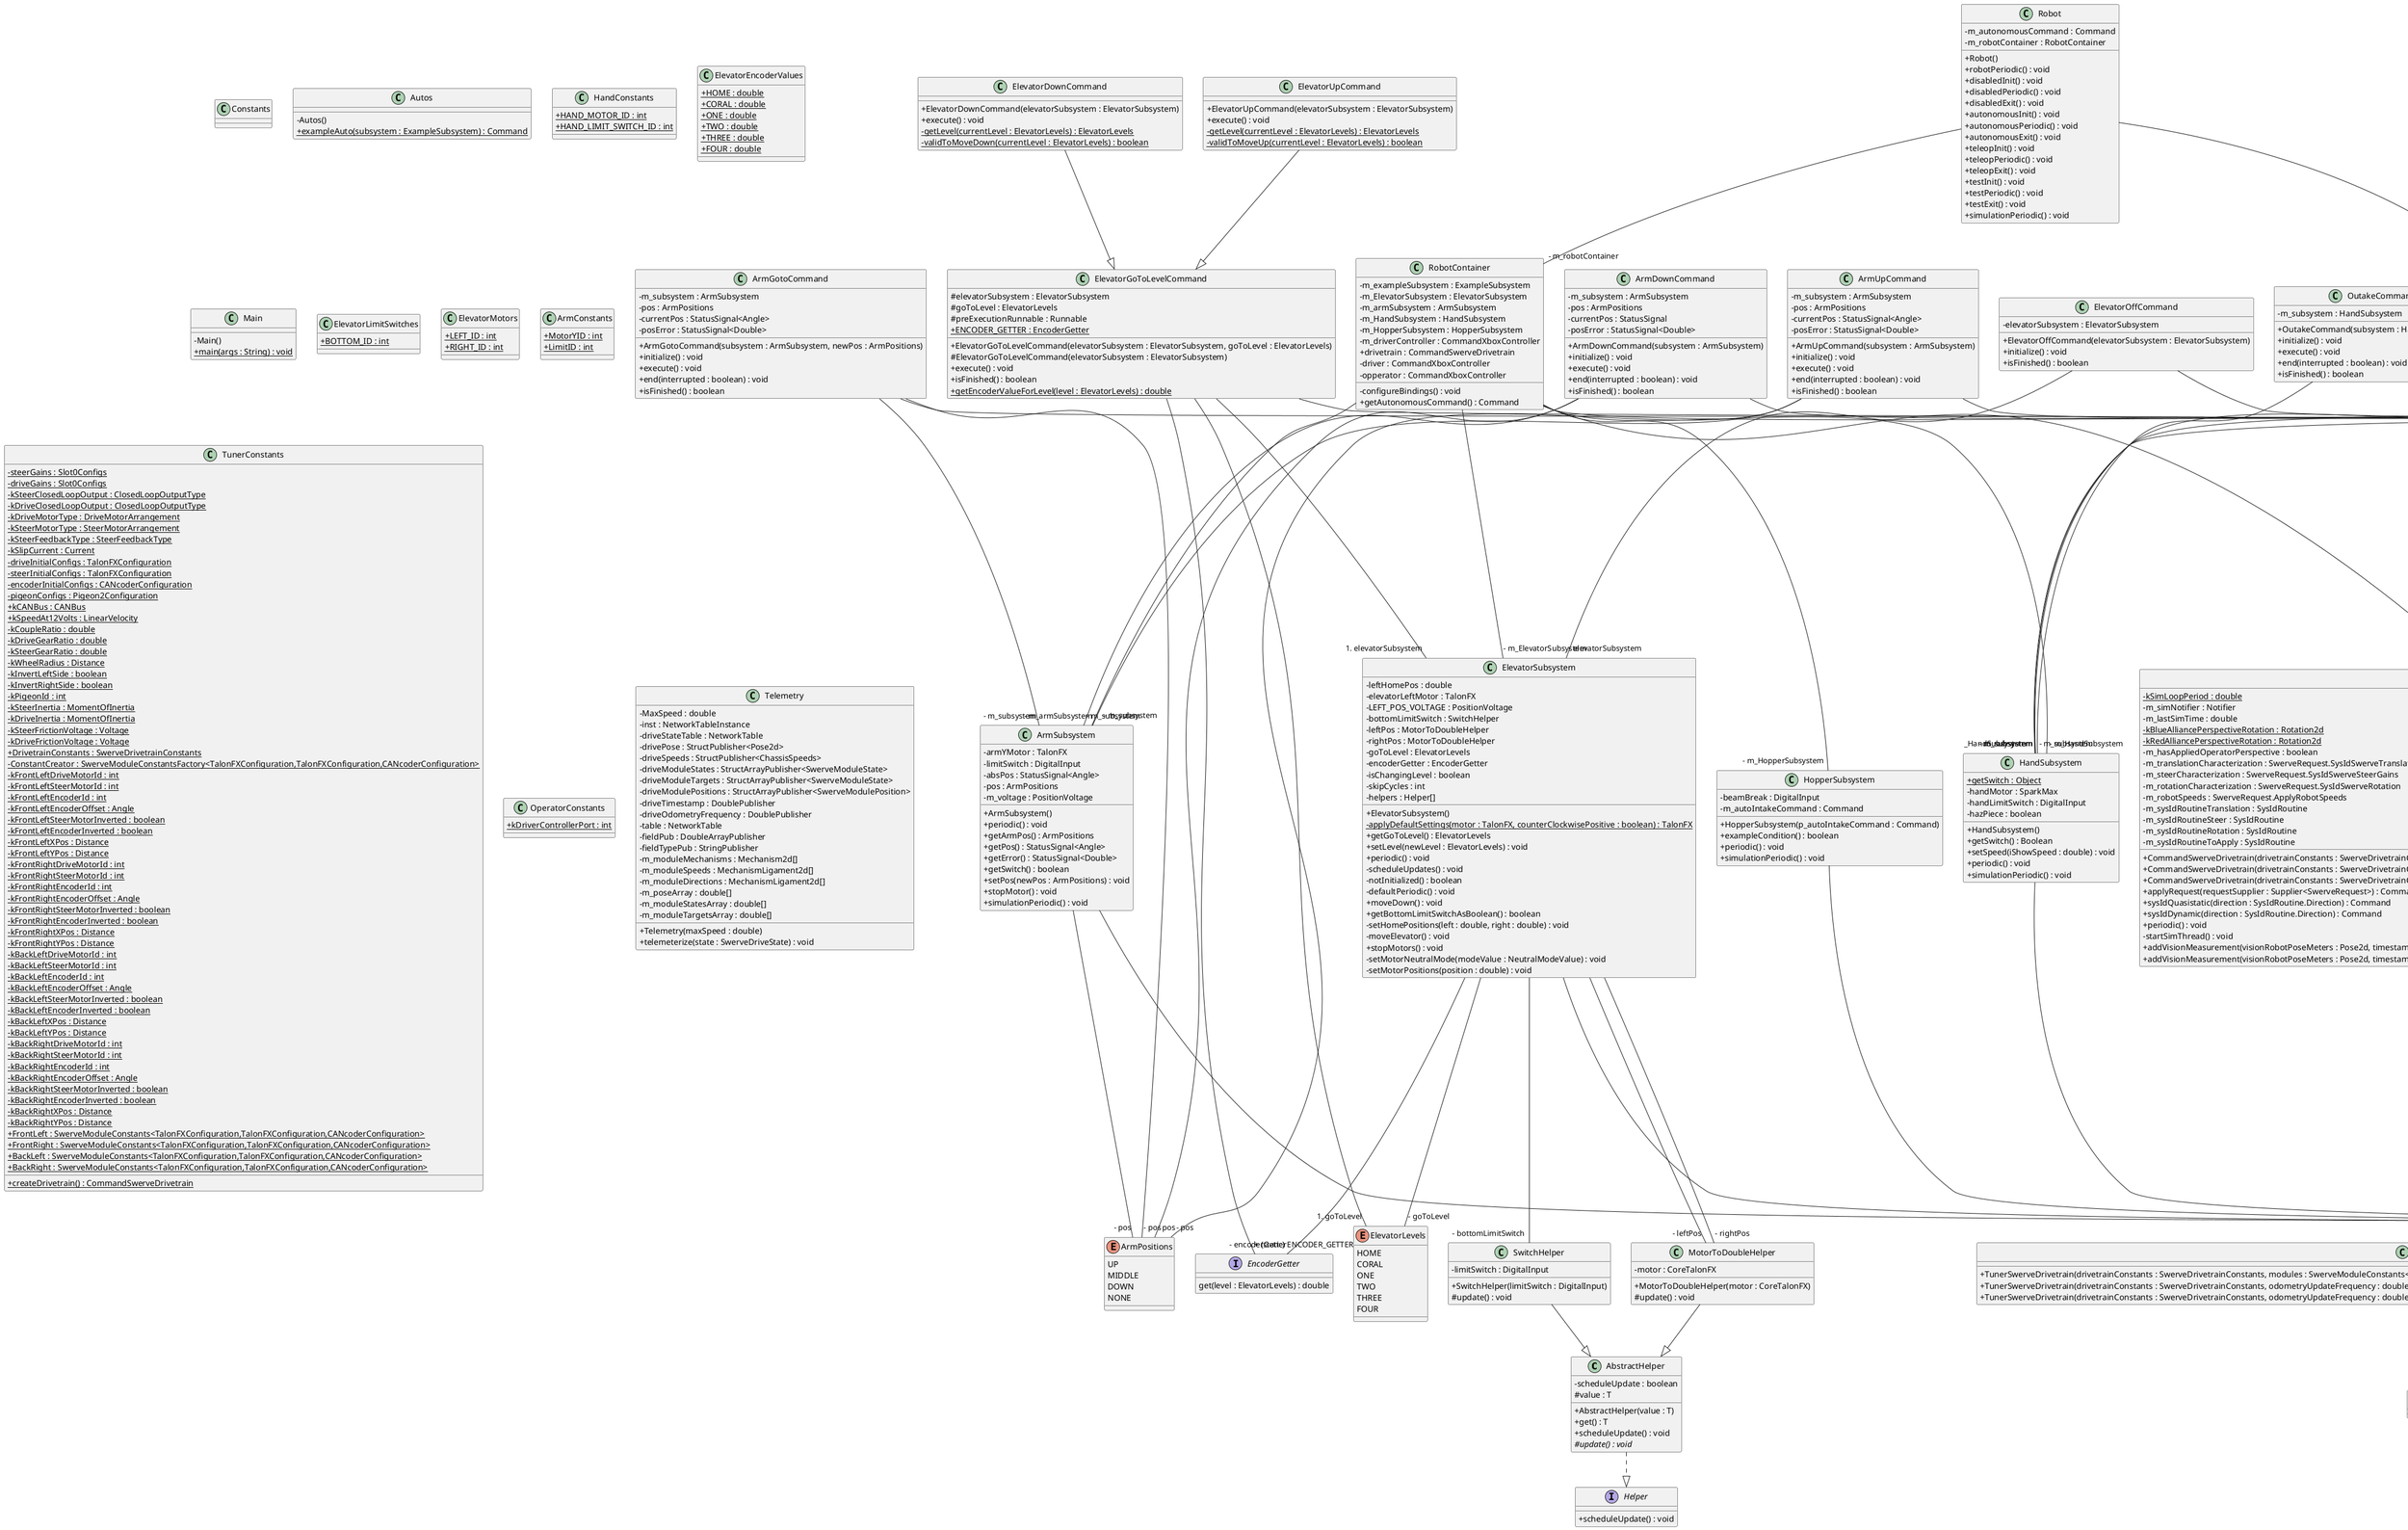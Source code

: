 @startuml
skinparam classAttributeIconSize 0
class AbstractHelper{
- scheduleUpdate : boolean
# value : T
+ AbstractHelper(value : T)
+ get() : T
+ scheduleUpdate() : void
# {abstract} update() : void
}
AbstractHelper ..|> Helper
class ArmSubsystem{
- armYMotor : TalonFX
- limitSwitch : DigitalInput
- absPos : StatusSignal<Angle>
- pos : ArmPositions
- m_voltage : PositionVoltage
+ ArmSubsystem()
+ periodic() : void
+ getArmPos() : ArmPositions
+ getPos() : StatusSignal<Angle>
+ getError() : StatusSignal<Double>
+ getSwitch() : boolean
+ setPos(newPos : ArmPositions) : void
+ stopMotor() : void
+ simulationPeriodic() : void
}
ArmSubsystem --|> SubsystemBase
class SwitchHelper{
- limitSwitch : DigitalInput
+ SwitchHelper(limitSwitch : DigitalInput)
# update() : void
}
SwitchHelper --|> AbstractHelper
class ElevatorGoToLevelCommand{
# elevatorSubsystem : ElevatorSubsystem
# goToLevel : ElevatorLevels
# preExecutionRunnable : Runnable
+ {static} ENCODER_GETTER : EncoderGetter
+ ElevatorGoToLevelCommand(elevatorSubsystem : ElevatorSubsystem, goToLevel : ElevatorLevels)
# ElevatorGoToLevelCommand(elevatorSubsystem : ElevatorSubsystem)
+ execute() : void
+ isFinished() : boolean
+ {static} getEncoderValueForLevel(level : ElevatorLevels) : double
}
ElevatorGoToLevelCommand --|> Command
class TunerSwerveDrivetrain{
+ TunerSwerveDrivetrain(drivetrainConstants : SwerveDrivetrainConstants, modules : SwerveModuleConstants<?,?,?>)
+ TunerSwerveDrivetrain(drivetrainConstants : SwerveDrivetrainConstants, odometryUpdateFrequency : double, modules : SwerveModuleConstants<?,?,?>)
+ TunerSwerveDrivetrain(drivetrainConstants : SwerveDrivetrainConstants, odometryUpdateFrequency : double, odometryStandardDeviation : Matrix<N3,N1>, visionStandardDeviation : Matrix<N3,N1>, modules : SwerveModuleConstants<?,?,?>)
}
TunerSwerveDrivetrain --|> SwerveDrivetrain
class Constants{
}
class AdvantageKitConstants{
+ {static} CURRENT_MODE : RobotType
}
class Autos{
- Autos()
+ {static} exampleAuto(subsystem : ExampleSubsystem) : Command
}
class MotorToDoubleHelper{
- motor : CoreTalonFX
+ MotorToDoubleHelper(motor : CoreTalonFX)
# update() : void
}
MotorToDoubleHelper --|> AbstractHelper
class ElevatorSubsystem{
- leftHomePos : double
- elevatorLeftMotor : TalonFX
- LEFT_POS_VOLTAGE : PositionVoltage
- bottomLimitSwitch : SwitchHelper
- leftPos : MotorToDoubleHelper
- rightPos : MotorToDoubleHelper
- goToLevel : ElevatorLevels
- encoderGetter : EncoderGetter
- isChangingLevel : boolean
- skipCycles : int
- helpers : Helper[]
+ ElevatorSubsystem()
- {static} applyDefaultSettings(motor : TalonFX, counterClockwisePositive : boolean) : TalonFX
+ getGoToLevel() : ElevatorLevels
+ setLevel(newLevel : ElevatorLevels) : void
+ periodic() : void
- scheduleUpdates() : void
- notInitialized() : boolean
- defaultPeriodic() : void
+ moveDown() : void
+ getBottomLimitSwitchAsBoolean() : boolean
- setHomePositions(left : double, right : double) : void
- moveElevator() : void
+ stopMotors() : void
- setMotorNeutralMode(modeValue : NeutralModeValue) : void
- setMotorPositions(position : double) : void
}
ElevatorSubsystem --|> SubsystemBase
class CommandSwerveDrivetrain{
- {static} kSimLoopPeriod : double
- m_simNotifier : Notifier
- m_lastSimTime : double
- {static} kBlueAlliancePerspectiveRotation : Rotation2d
- {static} kRedAlliancePerspectiveRotation : Rotation2d
- m_hasAppliedOperatorPerspective : boolean
- m_translationCharacterization : SwerveRequest.SysIdSwerveTranslation
- m_steerCharacterization : SwerveRequest.SysIdSwerveSteerGains
- m_rotationCharacterization : SwerveRequest.SysIdSwerveRotation
- m_robotSpeeds : SwerveRequest.ApplyRobotSpeeds
- m_sysIdRoutineTranslation : SysIdRoutine
- m_sysIdRoutineSteer : SysIdRoutine
- m_sysIdRoutineRotation : SysIdRoutine
- m_sysIdRoutineToApply : SysIdRoutine
+ CommandSwerveDrivetrain(drivetrainConstants : SwerveDrivetrainConstants, modules : SwerveModuleConstants<?,?,?>)
+ CommandSwerveDrivetrain(drivetrainConstants : SwerveDrivetrainConstants, odometryUpdateFrequency : double, modules : SwerveModuleConstants<?,?,?>)
+ CommandSwerveDrivetrain(drivetrainConstants : SwerveDrivetrainConstants, odometryUpdateFrequency : double, odometryStandardDeviation : Matrix<N3,N1>, visionStandardDeviation : Matrix<N3,N1>, modules : SwerveModuleConstants<?,?,?>)
+ applyRequest(requestSupplier : Supplier<SwerveRequest>) : Command
+ sysIdQuasistatic(direction : SysIdRoutine.Direction) : Command
+ sysIdDynamic(direction : SysIdRoutine.Direction) : Command
+ periodic() : void
- startSimThread() : void
+ addVisionMeasurement(visionRobotPoseMeters : Pose2d, timestampSeconds : double) : void
+ addVisionMeasurement(visionRobotPoseMeters : Pose2d, timestampSeconds : double, visionMeasurementStdDevs : Matrix<N3,N1>) : void
}
CommandSwerveDrivetrain ..|> Subsystem
CommandSwerveDrivetrain --|> TunerSwerveDrivetrain
class IntakeCommand{
- m_subsystem : HandSubsystem
+ IntakeCommand(subsystem : HandSubsystem)
+ initialize() : void
+ execute() : void
+ end(interrupted : boolean) : void
+ isFinished() : boolean
}
IntakeCommand --|> Command
class ElevatorDownCommand{
+ ElevatorDownCommand(elevatorSubsystem : ElevatorSubsystem)
+ execute() : void
- {static} getLevel(currentLevel : ElevatorLevels) : ElevatorLevels
- {static} validToMoveDown(currentLevel : ElevatorLevels) : boolean
}
ElevatorDownCommand --|> ElevatorGoToLevelCommand
class Robot{
- m_autonomousCommand : Command
- m_robotContainer : RobotContainer
+ Robot()
+ robotPeriodic() : void
+ disabledInit() : void
+ disabledPeriodic() : void
+ disabledExit() : void
+ autonomousInit() : void
+ autonomousPeriodic() : void
+ autonomousExit() : void
+ teleopInit() : void
+ teleopPeriodic() : void
+ teleopExit() : void
+ testInit() : void
+ testPeriodic() : void
+ testExit() : void
+ simulationPeriodic() : void
}
Robot --|> TimedRobot
class RobotContainer{
- m_exampleSubsystem : ExampleSubsystem
- m_ElevatorSubsystem : ElevatorSubsystem
- m_armSubsystem : ArmSubsystem
- m_HandSubsystem : HandSubsystem
- m_HopperSubsystem : HopperSubsystem
- m_driverController : CommandXboxController
+ drivetrain : CommandSwerveDrivetrain
- driver : CommandXboxController
- opperator : CommandXboxController
- configureBindings() : void
+ getAutonomousCommand() : Command
}
class OutakeCommand{
- m_subsystem : HandSubsystem
+ OutakeCommand(subsystem : HandSubsystem)
+ initialize() : void
+ execute() : void
+ end(interrupted : boolean) : void
+ isFinished() : boolean
}
OutakeCommand --|> Command
class HandConstants{
+ {static} HAND_MOTOR_ID : int
+ {static} HAND_LIMIT_SWITCH_ID : int
}
class ElevatorEncoderValues{
+ {static} HOME : double
+ {static} CORAL : double
+ {static} ONE : double
+ {static} TWO : double
+ {static} THREE : double
+ {static} FOUR : double
}
class ElevatorUpCommand{
+ ElevatorUpCommand(elevatorSubsystem : ElevatorSubsystem)
+ execute() : void
- {static} getLevel(currentLevel : ElevatorLevels) : ElevatorLevels
- {static} validToMoveUp(currentLevel : ElevatorLevels) : boolean
}
ElevatorUpCommand --|> ElevatorGoToLevelCommand
class HopperSubsystem{
- beamBreak : DigitalInput
- m_autoIntakeCommand : Command
+ HopperSubsystem(p_autoIntakeCommand : Command)
+ exampleCondition() : boolean
+ periodic() : void
+ simulationPeriodic() : void
}
HopperSubsystem --|> SubsystemBase
class Main{
- Main()
+ {static} main(args : String) : void
}
class ElevatorLimitSwitches{
+ {static} BOTTOM_ID : int
}
class ClimberUp{
- m_subsystem : ClimbingSubsystem
- pos : ClimberPositions
- currentPos : StatusSignal<Angle>
- posError : StatusSignal<Double>
+ ClimberUp(subsystem : ClimbingSubsystem)
+ initialize() : void
+ execute() : void
+ end(interrupted : boolean) : void
+ isFinished() : boolean
}
ClimberUp --|> Command
class AlgaeUp{
- a_subsystem : AlgaeSubsystem
+ AlgaeUp(subsystem : AlgaeSubsystem)
+ initialize() : void
+ execute() : void
+ end(interrupted : boolean) : void
+ isFinished() : boolean
}
AlgaeUp --|> Command
class ElevatorMotors{
+ {static} LEFT_ID : int
+ {static} RIGHT_ID : int
}
class ArmGotoCommand{
- m_subsystem : ArmSubsystem
- pos : ArmPositions
- currentPos : StatusSignal<Angle>
- posError : StatusSignal<Double>
+ ArmGotoCommand(subsystem : ArmSubsystem, newPos : ArmPositions)
+ initialize() : void
+ execute() : void
+ end(interrupted : boolean) : void
+ isFinished() : boolean
}
ArmGotoCommand --|> Command
class ArmConstants{
+ {static} MotorYID : int
+ {static} LimitID : int
}
class ClimbingSubsystem{
- climbingMotor : TalonFX
- limitSwitch : DigitalInput
- absPos : StatusSignal<Angle>
- error : StatusSignal<Double>
- pos : ClimberPositions
- m_position : PositionVoltage
+ ClimbingSubsystem()
+ periodic() : void
+ getPos() : StatusSignal<Angle>
+ getError() : StatusSignal<Double>
+ setPos(newPos : ClimberPositions) : void
+ stopMotor() : void
+ simulationPeriodic() : void
}
ClimbingSubsystem --|> SubsystemBase
class HandSubsystem{
+ {static} getSwitch : Object
- handMotor : SparkMax
- handLimitSwitch : DigitalInput
- hazPiece : boolean
+ HandSubsystem()
+ getSwitch() : Boolean
+ setSpeed(iShowSpeed : double) : void
+ periodic() : void
+ simulationPeriodic() : void
}
HandSubsystem --|> SubsystemBase
class ArmDownCommand{
- m_subsystem : ArmSubsystem
- pos : ArmPositions
- currentPos : StatusSignal
- posError : StatusSignal<Double>
+ ArmDownCommand(subsystem : ArmSubsystem)
+ initialize() : void
+ execute() : void
+ end(interrupted : boolean) : void
+ isFinished() : boolean
}
ArmDownCommand --|> Command
class AlgaeDown{
- a_subsystem : AlgaeSubsystem
- posError : StatusSignal<Double>
- pos : StatusSignal<Angle>
+ AlgaeDown(subsystem : AlgaeSubsystem)
+ initialize() : void
+ execute() : void
+ end(interrupted : boolean) : void
+ isFinished() : boolean
}
AlgaeDown --|> Command
class AlgaeSubsystem{
- krakenMotor : TalonFX
- limitSwitch : DigitalInput
- wheelSpin : SparkMax
- pos : StatusSignal<Angle>
+ AlgaeSubsystem()
+ ballIntake() : void
+ getPos() : StatusSignal<Angle>
+ closeIntake() : void
+ stopKraken() : void
+ getError() : StatusSignal<Double>
+ getSwitch() : boolean
+ periodic() : void
}
AlgaeSubsystem --|> SubsystemBase
class ElevatorOffCommand{
- elevatorSubsystem : ElevatorSubsystem
+ ElevatorOffCommand(elevatorSubsystem : ElevatorSubsystem)
+ initialize() : void
+ isFinished() : boolean
}
ElevatorOffCommand --|> Command
class TunerConstants{
- {static} steerGains : Slot0Configs
- {static} driveGains : Slot0Configs
- {static} kSteerClosedLoopOutput : ClosedLoopOutputType
- {static} kDriveClosedLoopOutput : ClosedLoopOutputType
- {static} kDriveMotorType : DriveMotorArrangement
- {static} kSteerMotorType : SteerMotorArrangement
- {static} kSteerFeedbackType : SteerFeedbackType
- {static} kSlipCurrent : Current
- {static} driveInitialConfigs : TalonFXConfiguration
- {static} steerInitialConfigs : TalonFXConfiguration
- {static} encoderInitialConfigs : CANcoderConfiguration
- {static} pigeonConfigs : Pigeon2Configuration
+ {static} kCANBus : CANBus
+ {static} kSpeedAt12Volts : LinearVelocity
- {static} kCoupleRatio : double
- {static} kDriveGearRatio : double
- {static} kSteerGearRatio : double
- {static} kWheelRadius : Distance
- {static} kInvertLeftSide : boolean
- {static} kInvertRightSide : boolean
- {static} kPigeonId : int
- {static} kSteerInertia : MomentOfInertia
- {static} kDriveInertia : MomentOfInertia
- {static} kSteerFrictionVoltage : Voltage
- {static} kDriveFrictionVoltage : Voltage
+ {static} DrivetrainConstants : SwerveDrivetrainConstants
- {static} ConstantCreator : SwerveModuleConstantsFactory<TalonFXConfiguration,TalonFXConfiguration,CANcoderConfiguration>
- {static} kFrontLeftDriveMotorId : int
- {static} kFrontLeftSteerMotorId : int
- {static} kFrontLeftEncoderId : int
- {static} kFrontLeftEncoderOffset : Angle
- {static} kFrontLeftSteerMotorInverted : boolean
- {static} kFrontLeftEncoderInverted : boolean
- {static} kFrontLeftXPos : Distance
- {static} kFrontLeftYPos : Distance
- {static} kFrontRightDriveMotorId : int
- {static} kFrontRightSteerMotorId : int
- {static} kFrontRightEncoderId : int
- {static} kFrontRightEncoderOffset : Angle
- {static} kFrontRightSteerMotorInverted : boolean
- {static} kFrontRightEncoderInverted : boolean
- {static} kFrontRightXPos : Distance
- {static} kFrontRightYPos : Distance
- {static} kBackLeftDriveMotorId : int
- {static} kBackLeftSteerMotorId : int
- {static} kBackLeftEncoderId : int
- {static} kBackLeftEncoderOffset : Angle
- {static} kBackLeftSteerMotorInverted : boolean
- {static} kBackLeftEncoderInverted : boolean
- {static} kBackLeftXPos : Distance
- {static} kBackLeftYPos : Distance
- {static} kBackRightDriveMotorId : int
- {static} kBackRightSteerMotorId : int
- {static} kBackRightEncoderId : int
- {static} kBackRightEncoderOffset : Angle
- {static} kBackRightSteerMotorInverted : boolean
- {static} kBackRightEncoderInverted : boolean
- {static} kBackRightXPos : Distance
- {static} kBackRightYPos : Distance
+ {static} FrontLeft : SwerveModuleConstants<TalonFXConfiguration,TalonFXConfiguration,CANcoderConfiguration>
+ {static} FrontRight : SwerveModuleConstants<TalonFXConfiguration,TalonFXConfiguration,CANcoderConfiguration>
+ {static} BackLeft : SwerveModuleConstants<TalonFXConfiguration,TalonFXConfiguration,CANcoderConfiguration>
+ {static} BackRight : SwerveModuleConstants<TalonFXConfiguration,TalonFXConfiguration,CANcoderConfiguration>
+ {static} createDrivetrain() : CommandSwerveDrivetrain
}
class AutoIntakeCommand{
- m_subsystem : HandSubsystem
+ AutoIntakeCommand(HandSubsystem : HandSubsystem)
+ execute() : void
+ isFinished() : boolean
+ end(interrupted : boolean) : void
}
AutoIntakeCommand --|> Command
class ExampleSubsystem{
+ ExampleSubsystem()
+ exampleMethodCommand() : Command
+ exampleCondition() : boolean
+ periodic() : void
+ simulationPeriodic() : void
}
ExampleSubsystem --|> SubsystemBase
class LightingSubsystem{
+ {static} _CANdle : CANdle
currentColor : String
+ LightingSubsystem()
+ setColor(red : int, green : int, blue : int, brightness : double) : void
+ fire() : void
+ rainbow() : void
+ larson() : void
+ cachow() : void
+ setClimbColor() : void
}
LightingSubsystem --|> SubsystemBase
class OperatorConstants{
+ {static} kDriverControllerPort : int
}
class Telemetry{
- MaxSpeed : double
- inst : NetworkTableInstance
- driveStateTable : NetworkTable
- drivePose : StructPublisher<Pose2d>
- driveSpeeds : StructPublisher<ChassisSpeeds>
- driveModuleStates : StructArrayPublisher<SwerveModuleState>
- driveModuleTargets : StructArrayPublisher<SwerveModuleState>
- driveModulePositions : StructArrayPublisher<SwerveModulePosition>
- driveTimestamp : DoublePublisher
- driveOdometryFrequency : DoublePublisher
- table : NetworkTable
- fieldPub : DoubleArrayPublisher
- fieldTypePub : StringPublisher
- m_moduleMechanisms : Mechanism2d[]
- m_moduleSpeeds : MechanismLigament2d[]
- m_moduleDirections : MechanismLigament2d[]
- m_poseArray : double[]
- m_moduleStatesArray : double[]
- m_moduleTargetsArray : double[]
+ Telemetry(maxSpeed : double)
+ telemeterize(state : SwerveDriveState) : void
}
class ArmUpCommand{
- m_subsystem : ArmSubsystem
- pos : ArmPositions
- currentPos : StatusSignal<Angle>
- posError : StatusSignal<Double>
+ ArmUpCommand(subsystem : ArmSubsystem)
+ initialize() : void
+ execute() : void
+ end(interrupted : boolean) : void
+ isFinished() : boolean
}
ArmUpCommand --|> Command
class ExampleCommand{
- m_subsystem : ExampleSubsystem
+ ExampleCommand(subsystem : ExampleSubsystem)
+ initialize() : void
+ execute() : void
+ end(interrupted : boolean) : void
+ isFinished() : boolean
}
ExampleCommand --|> Command
class DriveSubsystem{
+ DriveSubsystem()
}
DriveSubsystem --|> SubsystemBase
class HandCommand{
_HandSubsystem : HandSubsystem
speed : double
intakeRequest : VelocityVoltage
+ handLimitSwitch : DigitalInput
+ HandCommand(handSubsystem : HandSubsystem, intakeSpeed : double)
+ initialize() : void
+ isFinished() : boolean
+ end(interrupted : boolean) : void
}
HandCommand --|> Command
class ClimberDown{
- m_subsystem : ClimbingSubsystem
- pos : ClimberPositions
- currentPos : StatusSignal<Angle>
- posError : StatusSignal<Double>
+ ClimberDown(subsystem : ClimbingSubsystem)
+ initialize() : void
+ execute() : void
+ end(interrupted : boolean) : void
+ isFinished() : boolean
}
ClimberDown --|> Command
ArmSubsystem--"- pos" ArmPositions
ElevatorGoToLevelCommand--"# elevatorSubsystem" ElevatorSubsystem
ElevatorGoToLevelCommand--"# goToLevel" ElevatorLevels
ElevatorGoToLevelCommand--"+ {static} ENCODER_GETTER" EncoderGetter
AdvantageKitConstants--"+ {static} CURRENT_MODE" RobotType
ElevatorSubsystem--"- bottomLimitSwitch" SwitchHelper
ElevatorSubsystem--"- leftPos" MotorToDoubleHelper
ElevatorSubsystem--"- rightPos" MotorToDoubleHelper
ElevatorSubsystem--"- goToLevel" ElevatorLevels
ElevatorSubsystem--"- encoderGetter" EncoderGetter
IntakeCommand--"- m_subsystem" HandSubsystem
Robot--"- m_robotContainer" RobotContainer
RobotContainer--"- m_exampleSubsystem" ExampleSubsystem
RobotContainer--"- m_ElevatorSubsystem" ElevatorSubsystem
RobotContainer--"- m_armSubsystem" ArmSubsystem
RobotContainer--"- m_HandSubsystem" HandSubsystem
RobotContainer--"- m_HopperSubsystem" HopperSubsystem
RobotContainer--"+ drivetrain" CommandSwerveDrivetrain
OutakeCommand--"- m_subsystem" HandSubsystem
ClimberUp--"- m_subsystem" ClimbingSubsystem
ClimberUp--"- pos" ClimberPositions
AlgaeUp--"- a_subsystem" AlgaeSubsystem
ArmGotoCommand--"- m_subsystem" ArmSubsystem
ArmGotoCommand--"- pos" ArmPositions
ClimbingSubsystem--"- pos" ClimberPositions
ArmDownCommand--"- m_subsystem" ArmSubsystem
ArmDownCommand--"- pos" ArmPositions
AlgaeDown--"- a_subsystem" AlgaeSubsystem
ElevatorOffCommand--"- elevatorSubsystem" ElevatorSubsystem
AutoIntakeCommand--"- m_subsystem" HandSubsystem
ArmUpCommand--"- m_subsystem" ArmSubsystem
ArmUpCommand--"- pos" ArmPositions
ExampleCommand--"- m_subsystem" ExampleSubsystem
HandCommand--"_HandSubsystem" HandSubsystem
ClimberDown--"- m_subsystem" ClimbingSubsystem
ClimberDown--"- pos" ClimberPositions
interface EncoderGetter{
get(level : ElevatorLevels) : double
}
interface Helper{
+ scheduleUpdate() : void
}
enum ClimberPositions{
IN
OUT
DOWN
NONE
}
enum RobotType{
SIM
REAL
REPLAY
}
enum ElevatorLevels{
HOME
CORAL
ONE
TWO
THREE
FOUR
}
enum ArmPositions{
UP
MIDDLE
DOWN
NONE
}
@enduml
